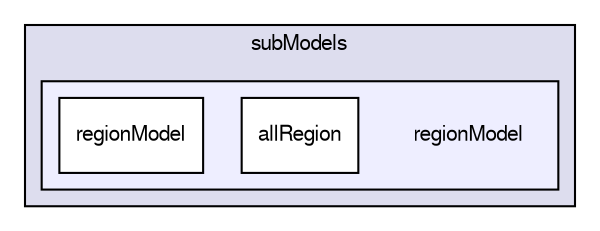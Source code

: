 digraph "/home/cgoniva/CFDEM/CFDEM-x.x-2.1.x/CFDEMcoupling-PUBLIC/src/lagrangian/cfdemParticle/subModels/regionModel" {
  compound=true
  node [ fontsize="10", fontname="FreeSans"];
  edge [ labelfontsize="10", labelfontname="FreeSans"];
  subgraph clusterdir_b4405a94eb03d3869e7a57a48055cc50 {
    graph [ bgcolor="#ddddee", pencolor="black", label="subModels" fontname="FreeSans", fontsize="10", URL="dir_b4405a94eb03d3869e7a57a48055cc50.html"]
  subgraph clusterdir_00b016222c3e9e36f0eb7d4ab2780e5b {
    graph [ bgcolor="#eeeeff", pencolor="black", label="" URL="dir_00b016222c3e9e36f0eb7d4ab2780e5b.html"];
    dir_00b016222c3e9e36f0eb7d4ab2780e5b [shape=plaintext label="regionModel"];
    dir_660f4b932c0dc7c0ceeebec985b0f19d [shape=box label="allRegion" color="black" fillcolor="white" style="filled" URL="dir_660f4b932c0dc7c0ceeebec985b0f19d.html"];
    dir_55cff098177e68e543c03f448778fee9 [shape=box label="regionModel" color="black" fillcolor="white" style="filled" URL="dir_55cff098177e68e543c03f448778fee9.html"];
  }
  }
}
